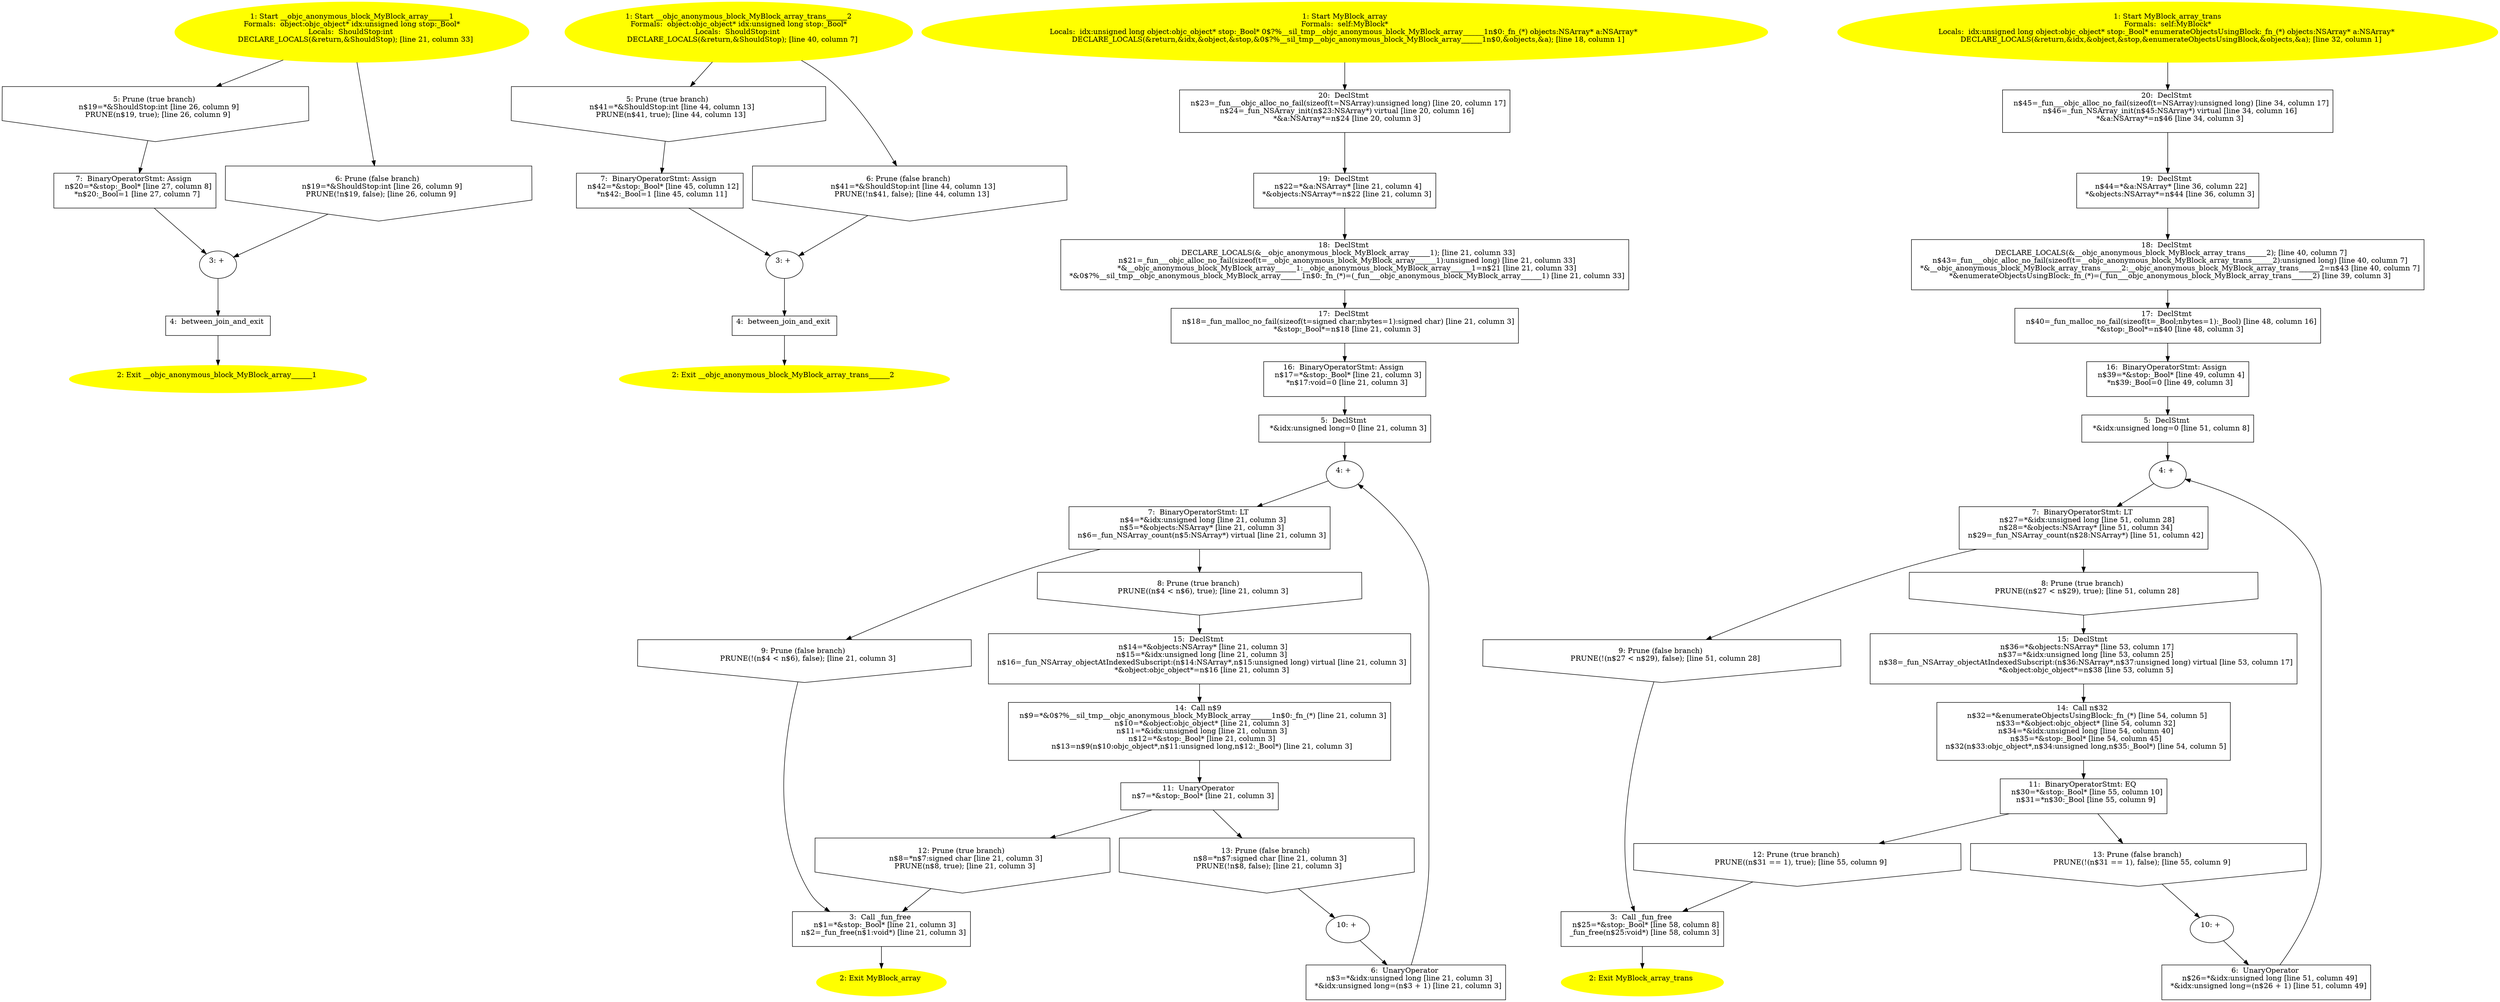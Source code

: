 /* @generated */
digraph iCFG {
"__objc_anonymous_block_MyBlock_array______1.bbadc16d5b5c97477e972b47a398046c_1" [label="1: Start __objc_anonymous_block_MyBlock_array______1\nFormals:  object:objc_object* idx:unsigned long stop:_Bool*\nLocals:  ShouldStop:int \n   DECLARE_LOCALS(&return,&ShouldStop); [line 21, column 33]\n " color=yellow style=filled]
	

	 "__objc_anonymous_block_MyBlock_array______1.bbadc16d5b5c97477e972b47a398046c_1" -> "__objc_anonymous_block_MyBlock_array______1.bbadc16d5b5c97477e972b47a398046c_5" ;
	 "__objc_anonymous_block_MyBlock_array______1.bbadc16d5b5c97477e972b47a398046c_1" -> "__objc_anonymous_block_MyBlock_array______1.bbadc16d5b5c97477e972b47a398046c_6" ;
"__objc_anonymous_block_MyBlock_array______1.bbadc16d5b5c97477e972b47a398046c_2" [label="2: Exit __objc_anonymous_block_MyBlock_array______1 \n  " color=yellow style=filled]
	

"__objc_anonymous_block_MyBlock_array______1.bbadc16d5b5c97477e972b47a398046c_3" [label="3: + \n  " ]
	

	 "__objc_anonymous_block_MyBlock_array______1.bbadc16d5b5c97477e972b47a398046c_3" -> "__objc_anonymous_block_MyBlock_array______1.bbadc16d5b5c97477e972b47a398046c_4" ;
"__objc_anonymous_block_MyBlock_array______1.bbadc16d5b5c97477e972b47a398046c_4" [label="4:  between_join_and_exit \n  " shape="box"]
	

	 "__objc_anonymous_block_MyBlock_array______1.bbadc16d5b5c97477e972b47a398046c_4" -> "__objc_anonymous_block_MyBlock_array______1.bbadc16d5b5c97477e972b47a398046c_2" ;
"__objc_anonymous_block_MyBlock_array______1.bbadc16d5b5c97477e972b47a398046c_5" [label="5: Prune (true branch) \n   n$19=*&ShouldStop:int [line 26, column 9]\n  PRUNE(n$19, true); [line 26, column 9]\n " shape="invhouse"]
	

	 "__objc_anonymous_block_MyBlock_array______1.bbadc16d5b5c97477e972b47a398046c_5" -> "__objc_anonymous_block_MyBlock_array______1.bbadc16d5b5c97477e972b47a398046c_7" ;
"__objc_anonymous_block_MyBlock_array______1.bbadc16d5b5c97477e972b47a398046c_6" [label="6: Prune (false branch) \n   n$19=*&ShouldStop:int [line 26, column 9]\n  PRUNE(!n$19, false); [line 26, column 9]\n " shape="invhouse"]
	

	 "__objc_anonymous_block_MyBlock_array______1.bbadc16d5b5c97477e972b47a398046c_6" -> "__objc_anonymous_block_MyBlock_array______1.bbadc16d5b5c97477e972b47a398046c_3" ;
"__objc_anonymous_block_MyBlock_array______1.bbadc16d5b5c97477e972b47a398046c_7" [label="7:  BinaryOperatorStmt: Assign \n   n$20=*&stop:_Bool* [line 27, column 8]\n  *n$20:_Bool=1 [line 27, column 7]\n " shape="box"]
	

	 "__objc_anonymous_block_MyBlock_array______1.bbadc16d5b5c97477e972b47a398046c_7" -> "__objc_anonymous_block_MyBlock_array______1.bbadc16d5b5c97477e972b47a398046c_3" ;
"__objc_anonymous_block_MyBlock_array_trans______2.fea1d428975900396f66cb7e1f340c5f_1" [label="1: Start __objc_anonymous_block_MyBlock_array_trans______2\nFormals:  object:objc_object* idx:unsigned long stop:_Bool*\nLocals:  ShouldStop:int \n   DECLARE_LOCALS(&return,&ShouldStop); [line 40, column 7]\n " color=yellow style=filled]
	

	 "__objc_anonymous_block_MyBlock_array_trans______2.fea1d428975900396f66cb7e1f340c5f_1" -> "__objc_anonymous_block_MyBlock_array_trans______2.fea1d428975900396f66cb7e1f340c5f_5" ;
	 "__objc_anonymous_block_MyBlock_array_trans______2.fea1d428975900396f66cb7e1f340c5f_1" -> "__objc_anonymous_block_MyBlock_array_trans______2.fea1d428975900396f66cb7e1f340c5f_6" ;
"__objc_anonymous_block_MyBlock_array_trans______2.fea1d428975900396f66cb7e1f340c5f_2" [label="2: Exit __objc_anonymous_block_MyBlock_array_trans______2 \n  " color=yellow style=filled]
	

"__objc_anonymous_block_MyBlock_array_trans______2.fea1d428975900396f66cb7e1f340c5f_3" [label="3: + \n  " ]
	

	 "__objc_anonymous_block_MyBlock_array_trans______2.fea1d428975900396f66cb7e1f340c5f_3" -> "__objc_anonymous_block_MyBlock_array_trans______2.fea1d428975900396f66cb7e1f340c5f_4" ;
"__objc_anonymous_block_MyBlock_array_trans______2.fea1d428975900396f66cb7e1f340c5f_4" [label="4:  between_join_and_exit \n  " shape="box"]
	

	 "__objc_anonymous_block_MyBlock_array_trans______2.fea1d428975900396f66cb7e1f340c5f_4" -> "__objc_anonymous_block_MyBlock_array_trans______2.fea1d428975900396f66cb7e1f340c5f_2" ;
"__objc_anonymous_block_MyBlock_array_trans______2.fea1d428975900396f66cb7e1f340c5f_5" [label="5: Prune (true branch) \n   n$41=*&ShouldStop:int [line 44, column 13]\n  PRUNE(n$41, true); [line 44, column 13]\n " shape="invhouse"]
	

	 "__objc_anonymous_block_MyBlock_array_trans______2.fea1d428975900396f66cb7e1f340c5f_5" -> "__objc_anonymous_block_MyBlock_array_trans______2.fea1d428975900396f66cb7e1f340c5f_7" ;
"__objc_anonymous_block_MyBlock_array_trans______2.fea1d428975900396f66cb7e1f340c5f_6" [label="6: Prune (false branch) \n   n$41=*&ShouldStop:int [line 44, column 13]\n  PRUNE(!n$41, false); [line 44, column 13]\n " shape="invhouse"]
	

	 "__objc_anonymous_block_MyBlock_array_trans______2.fea1d428975900396f66cb7e1f340c5f_6" -> "__objc_anonymous_block_MyBlock_array_trans______2.fea1d428975900396f66cb7e1f340c5f_3" ;
"__objc_anonymous_block_MyBlock_array_trans______2.fea1d428975900396f66cb7e1f340c5f_7" [label="7:  BinaryOperatorStmt: Assign \n   n$42=*&stop:_Bool* [line 45, column 12]\n  *n$42:_Bool=1 [line 45, column 11]\n " shape="box"]
	

	 "__objc_anonymous_block_MyBlock_array_trans______2.fea1d428975900396f66cb7e1f340c5f_7" -> "__objc_anonymous_block_MyBlock_array_trans______2.fea1d428975900396f66cb7e1f340c5f_3" ;
"array#MyBlock#instance.8be6e5b5e968d186440e1931c9eb40de_1" [label="1: Start MyBlock_array\nFormals:  self:MyBlock*\nLocals:  idx:unsigned long object:objc_object* stop:_Bool* 0$?%__sil_tmp__objc_anonymous_block_MyBlock_array______1n$0:_fn_(*) objects:NSArray* a:NSArray* \n   DECLARE_LOCALS(&return,&idx,&object,&stop,&0$?%__sil_tmp__objc_anonymous_block_MyBlock_array______1n$0,&objects,&a); [line 18, column 1]\n " color=yellow style=filled]
	

	 "array#MyBlock#instance.8be6e5b5e968d186440e1931c9eb40de_1" -> "array#MyBlock#instance.8be6e5b5e968d186440e1931c9eb40de_20" ;
"array#MyBlock#instance.8be6e5b5e968d186440e1931c9eb40de_2" [label="2: Exit MyBlock_array \n  " color=yellow style=filled]
	

"array#MyBlock#instance.8be6e5b5e968d186440e1931c9eb40de_3" [label="3:  Call _fun_free \n   n$1=*&stop:_Bool* [line 21, column 3]\n  n$2=_fun_free(n$1:void*) [line 21, column 3]\n " shape="box"]
	

	 "array#MyBlock#instance.8be6e5b5e968d186440e1931c9eb40de_3" -> "array#MyBlock#instance.8be6e5b5e968d186440e1931c9eb40de_2" ;
"array#MyBlock#instance.8be6e5b5e968d186440e1931c9eb40de_4" [label="4: + \n  " ]
	

	 "array#MyBlock#instance.8be6e5b5e968d186440e1931c9eb40de_4" -> "array#MyBlock#instance.8be6e5b5e968d186440e1931c9eb40de_7" ;
"array#MyBlock#instance.8be6e5b5e968d186440e1931c9eb40de_5" [label="5:  DeclStmt \n   *&idx:unsigned long=0 [line 21, column 3]\n " shape="box"]
	

	 "array#MyBlock#instance.8be6e5b5e968d186440e1931c9eb40de_5" -> "array#MyBlock#instance.8be6e5b5e968d186440e1931c9eb40de_4" ;
"array#MyBlock#instance.8be6e5b5e968d186440e1931c9eb40de_6" [label="6:  UnaryOperator \n   n$3=*&idx:unsigned long [line 21, column 3]\n  *&idx:unsigned long=(n$3 + 1) [line 21, column 3]\n " shape="box"]
	

	 "array#MyBlock#instance.8be6e5b5e968d186440e1931c9eb40de_6" -> "array#MyBlock#instance.8be6e5b5e968d186440e1931c9eb40de_4" ;
"array#MyBlock#instance.8be6e5b5e968d186440e1931c9eb40de_7" [label="7:  BinaryOperatorStmt: LT \n   n$4=*&idx:unsigned long [line 21, column 3]\n  n$5=*&objects:NSArray* [line 21, column 3]\n  n$6=_fun_NSArray_count(n$5:NSArray*) virtual [line 21, column 3]\n " shape="box"]
	

	 "array#MyBlock#instance.8be6e5b5e968d186440e1931c9eb40de_7" -> "array#MyBlock#instance.8be6e5b5e968d186440e1931c9eb40de_8" ;
	 "array#MyBlock#instance.8be6e5b5e968d186440e1931c9eb40de_7" -> "array#MyBlock#instance.8be6e5b5e968d186440e1931c9eb40de_9" ;
"array#MyBlock#instance.8be6e5b5e968d186440e1931c9eb40de_8" [label="8: Prune (true branch) \n   PRUNE((n$4 < n$6), true); [line 21, column 3]\n " shape="invhouse"]
	

	 "array#MyBlock#instance.8be6e5b5e968d186440e1931c9eb40de_8" -> "array#MyBlock#instance.8be6e5b5e968d186440e1931c9eb40de_15" ;
"array#MyBlock#instance.8be6e5b5e968d186440e1931c9eb40de_9" [label="9: Prune (false branch) \n   PRUNE(!(n$4 < n$6), false); [line 21, column 3]\n " shape="invhouse"]
	

	 "array#MyBlock#instance.8be6e5b5e968d186440e1931c9eb40de_9" -> "array#MyBlock#instance.8be6e5b5e968d186440e1931c9eb40de_3" ;
"array#MyBlock#instance.8be6e5b5e968d186440e1931c9eb40de_10" [label="10: + \n  " ]
	

	 "array#MyBlock#instance.8be6e5b5e968d186440e1931c9eb40de_10" -> "array#MyBlock#instance.8be6e5b5e968d186440e1931c9eb40de_6" ;
"array#MyBlock#instance.8be6e5b5e968d186440e1931c9eb40de_11" [label="11:  UnaryOperator \n   n$7=*&stop:_Bool* [line 21, column 3]\n " shape="box"]
	

	 "array#MyBlock#instance.8be6e5b5e968d186440e1931c9eb40de_11" -> "array#MyBlock#instance.8be6e5b5e968d186440e1931c9eb40de_12" ;
	 "array#MyBlock#instance.8be6e5b5e968d186440e1931c9eb40de_11" -> "array#MyBlock#instance.8be6e5b5e968d186440e1931c9eb40de_13" ;
"array#MyBlock#instance.8be6e5b5e968d186440e1931c9eb40de_12" [label="12: Prune (true branch) \n   n$8=*n$7:signed char [line 21, column 3]\n  PRUNE(n$8, true); [line 21, column 3]\n " shape="invhouse"]
	

	 "array#MyBlock#instance.8be6e5b5e968d186440e1931c9eb40de_12" -> "array#MyBlock#instance.8be6e5b5e968d186440e1931c9eb40de_3" ;
"array#MyBlock#instance.8be6e5b5e968d186440e1931c9eb40de_13" [label="13: Prune (false branch) \n   n$8=*n$7:signed char [line 21, column 3]\n  PRUNE(!n$8, false); [line 21, column 3]\n " shape="invhouse"]
	

	 "array#MyBlock#instance.8be6e5b5e968d186440e1931c9eb40de_13" -> "array#MyBlock#instance.8be6e5b5e968d186440e1931c9eb40de_10" ;
"array#MyBlock#instance.8be6e5b5e968d186440e1931c9eb40de_14" [label="14:  Call n$9 \n   n$9=*&0$?%__sil_tmp__objc_anonymous_block_MyBlock_array______1n$0:_fn_(*) [line 21, column 3]\n  n$10=*&object:objc_object* [line 21, column 3]\n  n$11=*&idx:unsigned long [line 21, column 3]\n  n$12=*&stop:_Bool* [line 21, column 3]\n  n$13=n$9(n$10:objc_object*,n$11:unsigned long,n$12:_Bool*) [line 21, column 3]\n " shape="box"]
	

	 "array#MyBlock#instance.8be6e5b5e968d186440e1931c9eb40de_14" -> "array#MyBlock#instance.8be6e5b5e968d186440e1931c9eb40de_11" ;
"array#MyBlock#instance.8be6e5b5e968d186440e1931c9eb40de_15" [label="15:  DeclStmt \n   n$14=*&objects:NSArray* [line 21, column 3]\n  n$15=*&idx:unsigned long [line 21, column 3]\n  n$16=_fun_NSArray_objectAtIndexedSubscript:(n$14:NSArray*,n$15:unsigned long) virtual [line 21, column 3]\n  *&object:objc_object*=n$16 [line 21, column 3]\n " shape="box"]
	

	 "array#MyBlock#instance.8be6e5b5e968d186440e1931c9eb40de_15" -> "array#MyBlock#instance.8be6e5b5e968d186440e1931c9eb40de_14" ;
"array#MyBlock#instance.8be6e5b5e968d186440e1931c9eb40de_16" [label="16:  BinaryOperatorStmt: Assign \n   n$17=*&stop:_Bool* [line 21, column 3]\n  *n$17:void=0 [line 21, column 3]\n " shape="box"]
	

	 "array#MyBlock#instance.8be6e5b5e968d186440e1931c9eb40de_16" -> "array#MyBlock#instance.8be6e5b5e968d186440e1931c9eb40de_5" ;
"array#MyBlock#instance.8be6e5b5e968d186440e1931c9eb40de_17" [label="17:  DeclStmt \n   n$18=_fun_malloc_no_fail(sizeof(t=signed char;nbytes=1):signed char) [line 21, column 3]\n  *&stop:_Bool*=n$18 [line 21, column 3]\n " shape="box"]
	

	 "array#MyBlock#instance.8be6e5b5e968d186440e1931c9eb40de_17" -> "array#MyBlock#instance.8be6e5b5e968d186440e1931c9eb40de_16" ;
"array#MyBlock#instance.8be6e5b5e968d186440e1931c9eb40de_18" [label="18:  DeclStmt \n   DECLARE_LOCALS(&__objc_anonymous_block_MyBlock_array______1); [line 21, column 33]\n  n$21=_fun___objc_alloc_no_fail(sizeof(t=__objc_anonymous_block_MyBlock_array______1):unsigned long) [line 21, column 33]\n  *&__objc_anonymous_block_MyBlock_array______1:__objc_anonymous_block_MyBlock_array______1=n$21 [line 21, column 33]\n  *&0$?%__sil_tmp__objc_anonymous_block_MyBlock_array______1n$0:_fn_(*)=(_fun___objc_anonymous_block_MyBlock_array______1) [line 21, column 33]\n " shape="box"]
	

	 "array#MyBlock#instance.8be6e5b5e968d186440e1931c9eb40de_18" -> "array#MyBlock#instance.8be6e5b5e968d186440e1931c9eb40de_17" ;
"array#MyBlock#instance.8be6e5b5e968d186440e1931c9eb40de_19" [label="19:  DeclStmt \n   n$22=*&a:NSArray* [line 21, column 4]\n  *&objects:NSArray*=n$22 [line 21, column 3]\n " shape="box"]
	

	 "array#MyBlock#instance.8be6e5b5e968d186440e1931c9eb40de_19" -> "array#MyBlock#instance.8be6e5b5e968d186440e1931c9eb40de_18" ;
"array#MyBlock#instance.8be6e5b5e968d186440e1931c9eb40de_20" [label="20:  DeclStmt \n   n$23=_fun___objc_alloc_no_fail(sizeof(t=NSArray):unsigned long) [line 20, column 17]\n  n$24=_fun_NSArray_init(n$23:NSArray*) virtual [line 20, column 16]\n  *&a:NSArray*=n$24 [line 20, column 3]\n " shape="box"]
	

	 "array#MyBlock#instance.8be6e5b5e968d186440e1931c9eb40de_20" -> "array#MyBlock#instance.8be6e5b5e968d186440e1931c9eb40de_19" ;
"array_trans#MyBlock#instance.13289a590560d0628a3ae5174e716a32_1" [label="1: Start MyBlock_array_trans\nFormals:  self:MyBlock*\nLocals:  idx:unsigned long object:objc_object* stop:_Bool* enumerateObjectsUsingBlock:_fn_(*) objects:NSArray* a:NSArray* \n   DECLARE_LOCALS(&return,&idx,&object,&stop,&enumerateObjectsUsingBlock,&objects,&a); [line 32, column 1]\n " color=yellow style=filled]
	

	 "array_trans#MyBlock#instance.13289a590560d0628a3ae5174e716a32_1" -> "array_trans#MyBlock#instance.13289a590560d0628a3ae5174e716a32_20" ;
"array_trans#MyBlock#instance.13289a590560d0628a3ae5174e716a32_2" [label="2: Exit MyBlock_array_trans \n  " color=yellow style=filled]
	

"array_trans#MyBlock#instance.13289a590560d0628a3ae5174e716a32_3" [label="3:  Call _fun_free \n   n$25=*&stop:_Bool* [line 58, column 8]\n  _fun_free(n$25:void*) [line 58, column 3]\n " shape="box"]
	

	 "array_trans#MyBlock#instance.13289a590560d0628a3ae5174e716a32_3" -> "array_trans#MyBlock#instance.13289a590560d0628a3ae5174e716a32_2" ;
"array_trans#MyBlock#instance.13289a590560d0628a3ae5174e716a32_4" [label="4: + \n  " ]
	

	 "array_trans#MyBlock#instance.13289a590560d0628a3ae5174e716a32_4" -> "array_trans#MyBlock#instance.13289a590560d0628a3ae5174e716a32_7" ;
"array_trans#MyBlock#instance.13289a590560d0628a3ae5174e716a32_5" [label="5:  DeclStmt \n   *&idx:unsigned long=0 [line 51, column 8]\n " shape="box"]
	

	 "array_trans#MyBlock#instance.13289a590560d0628a3ae5174e716a32_5" -> "array_trans#MyBlock#instance.13289a590560d0628a3ae5174e716a32_4" ;
"array_trans#MyBlock#instance.13289a590560d0628a3ae5174e716a32_6" [label="6:  UnaryOperator \n   n$26=*&idx:unsigned long [line 51, column 49]\n  *&idx:unsigned long=(n$26 + 1) [line 51, column 49]\n " shape="box"]
	

	 "array_trans#MyBlock#instance.13289a590560d0628a3ae5174e716a32_6" -> "array_trans#MyBlock#instance.13289a590560d0628a3ae5174e716a32_4" ;
"array_trans#MyBlock#instance.13289a590560d0628a3ae5174e716a32_7" [label="7:  BinaryOperatorStmt: LT \n   n$27=*&idx:unsigned long [line 51, column 28]\n  n$28=*&objects:NSArray* [line 51, column 34]\n  n$29=_fun_NSArray_count(n$28:NSArray*) [line 51, column 42]\n " shape="box"]
	

	 "array_trans#MyBlock#instance.13289a590560d0628a3ae5174e716a32_7" -> "array_trans#MyBlock#instance.13289a590560d0628a3ae5174e716a32_8" ;
	 "array_trans#MyBlock#instance.13289a590560d0628a3ae5174e716a32_7" -> "array_trans#MyBlock#instance.13289a590560d0628a3ae5174e716a32_9" ;
"array_trans#MyBlock#instance.13289a590560d0628a3ae5174e716a32_8" [label="8: Prune (true branch) \n   PRUNE((n$27 < n$29), true); [line 51, column 28]\n " shape="invhouse"]
	

	 "array_trans#MyBlock#instance.13289a590560d0628a3ae5174e716a32_8" -> "array_trans#MyBlock#instance.13289a590560d0628a3ae5174e716a32_15" ;
"array_trans#MyBlock#instance.13289a590560d0628a3ae5174e716a32_9" [label="9: Prune (false branch) \n   PRUNE(!(n$27 < n$29), false); [line 51, column 28]\n " shape="invhouse"]
	

	 "array_trans#MyBlock#instance.13289a590560d0628a3ae5174e716a32_9" -> "array_trans#MyBlock#instance.13289a590560d0628a3ae5174e716a32_3" ;
"array_trans#MyBlock#instance.13289a590560d0628a3ae5174e716a32_10" [label="10: + \n  " ]
	

	 "array_trans#MyBlock#instance.13289a590560d0628a3ae5174e716a32_10" -> "array_trans#MyBlock#instance.13289a590560d0628a3ae5174e716a32_6" ;
"array_trans#MyBlock#instance.13289a590560d0628a3ae5174e716a32_11" [label="11:  BinaryOperatorStmt: EQ \n   n$30=*&stop:_Bool* [line 55, column 10]\n  n$31=*n$30:_Bool [line 55, column 9]\n " shape="box"]
	

	 "array_trans#MyBlock#instance.13289a590560d0628a3ae5174e716a32_11" -> "array_trans#MyBlock#instance.13289a590560d0628a3ae5174e716a32_12" ;
	 "array_trans#MyBlock#instance.13289a590560d0628a3ae5174e716a32_11" -> "array_trans#MyBlock#instance.13289a590560d0628a3ae5174e716a32_13" ;
"array_trans#MyBlock#instance.13289a590560d0628a3ae5174e716a32_12" [label="12: Prune (true branch) \n   PRUNE((n$31 == 1), true); [line 55, column 9]\n " shape="invhouse"]
	

	 "array_trans#MyBlock#instance.13289a590560d0628a3ae5174e716a32_12" -> "array_trans#MyBlock#instance.13289a590560d0628a3ae5174e716a32_3" ;
"array_trans#MyBlock#instance.13289a590560d0628a3ae5174e716a32_13" [label="13: Prune (false branch) \n   PRUNE(!(n$31 == 1), false); [line 55, column 9]\n " shape="invhouse"]
	

	 "array_trans#MyBlock#instance.13289a590560d0628a3ae5174e716a32_13" -> "array_trans#MyBlock#instance.13289a590560d0628a3ae5174e716a32_10" ;
"array_trans#MyBlock#instance.13289a590560d0628a3ae5174e716a32_14" [label="14:  Call n$32 \n   n$32=*&enumerateObjectsUsingBlock:_fn_(*) [line 54, column 5]\n  n$33=*&object:objc_object* [line 54, column 32]\n  n$34=*&idx:unsigned long [line 54, column 40]\n  n$35=*&stop:_Bool* [line 54, column 45]\n  n$32(n$33:objc_object*,n$34:unsigned long,n$35:_Bool*) [line 54, column 5]\n " shape="box"]
	

	 "array_trans#MyBlock#instance.13289a590560d0628a3ae5174e716a32_14" -> "array_trans#MyBlock#instance.13289a590560d0628a3ae5174e716a32_11" ;
"array_trans#MyBlock#instance.13289a590560d0628a3ae5174e716a32_15" [label="15:  DeclStmt \n   n$36=*&objects:NSArray* [line 53, column 17]\n  n$37=*&idx:unsigned long [line 53, column 25]\n  n$38=_fun_NSArray_objectAtIndexedSubscript:(n$36:NSArray*,n$37:unsigned long) virtual [line 53, column 17]\n  *&object:objc_object*=n$38 [line 53, column 5]\n " shape="box"]
	

	 "array_trans#MyBlock#instance.13289a590560d0628a3ae5174e716a32_15" -> "array_trans#MyBlock#instance.13289a590560d0628a3ae5174e716a32_14" ;
"array_trans#MyBlock#instance.13289a590560d0628a3ae5174e716a32_16" [label="16:  BinaryOperatorStmt: Assign \n   n$39=*&stop:_Bool* [line 49, column 4]\n  *n$39:_Bool=0 [line 49, column 3]\n " shape="box"]
	

	 "array_trans#MyBlock#instance.13289a590560d0628a3ae5174e716a32_16" -> "array_trans#MyBlock#instance.13289a590560d0628a3ae5174e716a32_5" ;
"array_trans#MyBlock#instance.13289a590560d0628a3ae5174e716a32_17" [label="17:  DeclStmt \n   n$40=_fun_malloc_no_fail(sizeof(t=_Bool;nbytes=1):_Bool) [line 48, column 16]\n  *&stop:_Bool*=n$40 [line 48, column 3]\n " shape="box"]
	

	 "array_trans#MyBlock#instance.13289a590560d0628a3ae5174e716a32_17" -> "array_trans#MyBlock#instance.13289a590560d0628a3ae5174e716a32_16" ;
"array_trans#MyBlock#instance.13289a590560d0628a3ae5174e716a32_18" [label="18:  DeclStmt \n   DECLARE_LOCALS(&__objc_anonymous_block_MyBlock_array_trans______2); [line 40, column 7]\n  n$43=_fun___objc_alloc_no_fail(sizeof(t=__objc_anonymous_block_MyBlock_array_trans______2):unsigned long) [line 40, column 7]\n  *&__objc_anonymous_block_MyBlock_array_trans______2:__objc_anonymous_block_MyBlock_array_trans______2=n$43 [line 40, column 7]\n  *&enumerateObjectsUsingBlock:_fn_(*)=(_fun___objc_anonymous_block_MyBlock_array_trans______2) [line 39, column 3]\n " shape="box"]
	

	 "array_trans#MyBlock#instance.13289a590560d0628a3ae5174e716a32_18" -> "array_trans#MyBlock#instance.13289a590560d0628a3ae5174e716a32_17" ;
"array_trans#MyBlock#instance.13289a590560d0628a3ae5174e716a32_19" [label="19:  DeclStmt \n   n$44=*&a:NSArray* [line 36, column 22]\n  *&objects:NSArray*=n$44 [line 36, column 3]\n " shape="box"]
	

	 "array_trans#MyBlock#instance.13289a590560d0628a3ae5174e716a32_19" -> "array_trans#MyBlock#instance.13289a590560d0628a3ae5174e716a32_18" ;
"array_trans#MyBlock#instance.13289a590560d0628a3ae5174e716a32_20" [label="20:  DeclStmt \n   n$45=_fun___objc_alloc_no_fail(sizeof(t=NSArray):unsigned long) [line 34, column 17]\n  n$46=_fun_NSArray_init(n$45:NSArray*) virtual [line 34, column 16]\n  *&a:NSArray*=n$46 [line 34, column 3]\n " shape="box"]
	

	 "array_trans#MyBlock#instance.13289a590560d0628a3ae5174e716a32_20" -> "array_trans#MyBlock#instance.13289a590560d0628a3ae5174e716a32_19" ;
}
